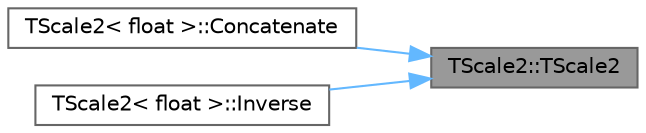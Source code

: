 digraph "TScale2::TScale2"
{
 // INTERACTIVE_SVG=YES
 // LATEX_PDF_SIZE
  bgcolor="transparent";
  edge [fontname=Helvetica,fontsize=10,labelfontname=Helvetica,labelfontsize=10];
  node [fontname=Helvetica,fontsize=10,shape=box,height=0.2,width=0.4];
  rankdir="RL";
  Node1 [id="Node000001",label="TScale2::TScale2",height=0.2,width=0.4,color="gray40", fillcolor="grey60", style="filled", fontcolor="black",tooltip="Ctor."];
  Node1 -> Node2 [id="edge1_Node000001_Node000002",dir="back",color="steelblue1",style="solid",tooltip=" "];
  Node2 [id="Node000002",label="TScale2\< float \>::Concatenate",height=0.2,width=0.4,color="grey40", fillcolor="white", style="filled",URL="$d3/d27/classTScale2.html#aff2959ab33ed2274c577e6c7064c39c1",tooltip=" "];
  Node1 -> Node3 [id="edge2_Node000001_Node000003",dir="back",color="steelblue1",style="solid",tooltip=" "];
  Node3 [id="Node000003",label="TScale2\< float \>::Inverse",height=0.2,width=0.4,color="grey40", fillcolor="white", style="filled",URL="$d3/d27/classTScale2.html#a602822417f769b9c5296d5ef7e7dfb9a",tooltip=" "];
}
